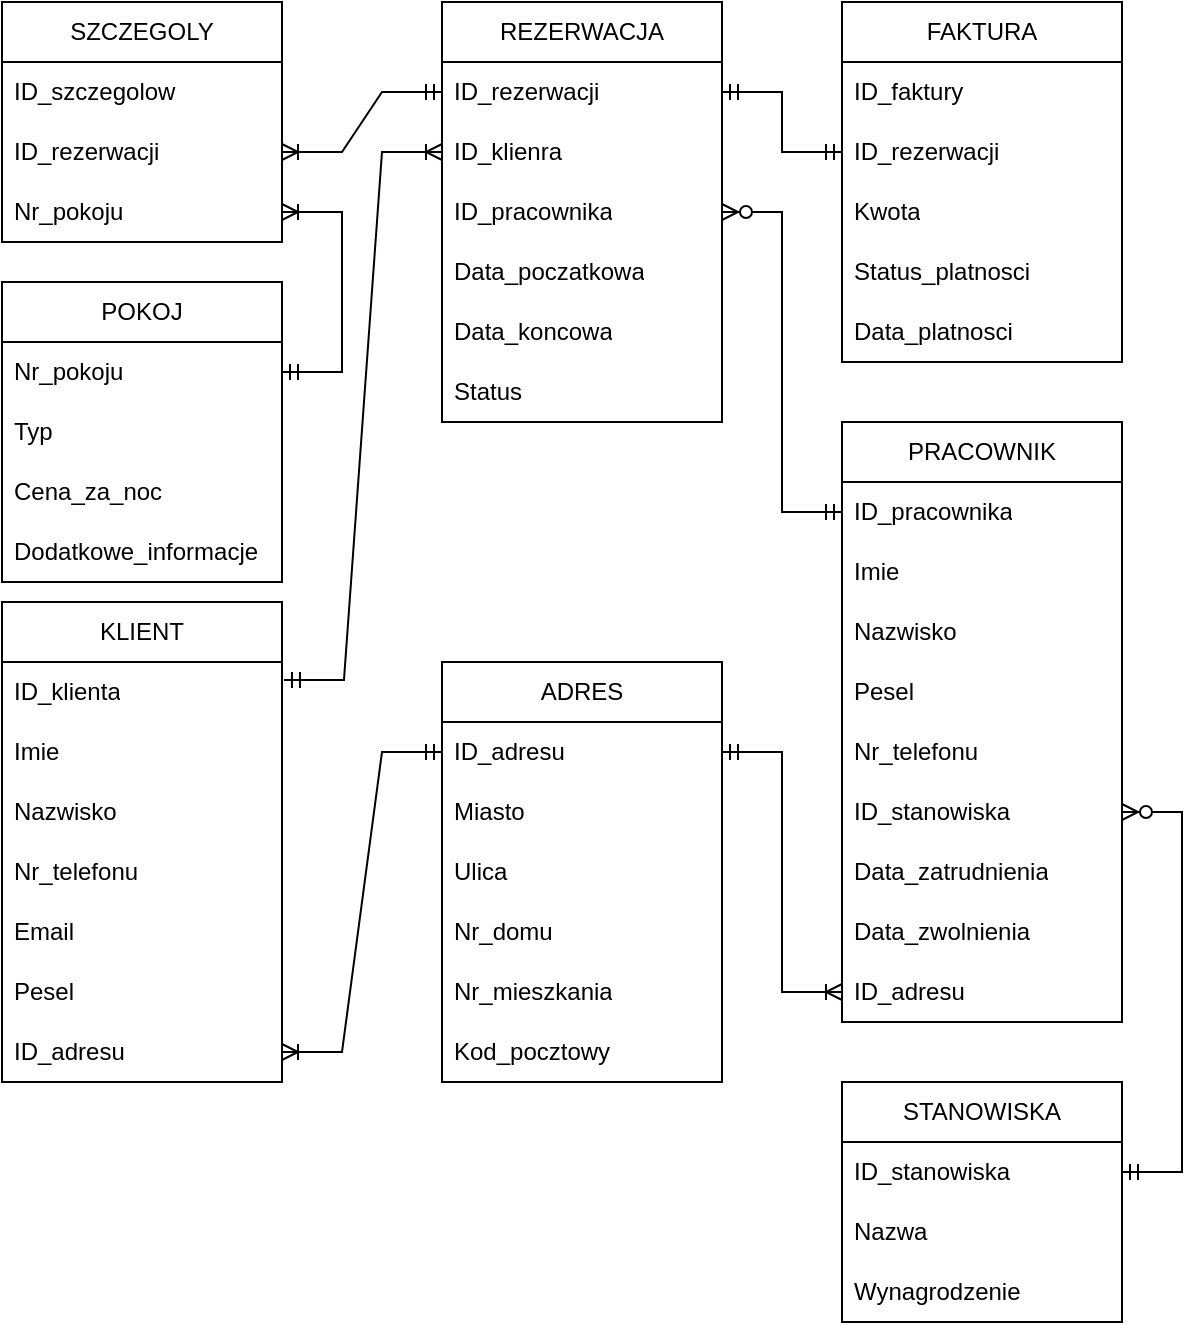 <mxfile version="22.1.18" type="device">
  <diagram id="R2lEEEUBdFMjLlhIrx00" name="Page-1">
    <mxGraphModel dx="2524" dy="746" grid="1" gridSize="10" guides="1" tooltips="1" connect="1" arrows="1" fold="1" page="1" pageScale="1" pageWidth="850" pageHeight="1100" math="0" shadow="0" extFonts="Permanent Marker^https://fonts.googleapis.com/css?family=Permanent+Marker">
      <root>
        <mxCell id="0" />
        <mxCell id="1" parent="0" />
        <mxCell id="WeHdpMZT5rW-bKwTxEje-1" value="KLIENT" style="swimlane;fontStyle=0;childLayout=stackLayout;horizontal=1;startSize=30;horizontalStack=0;resizeParent=1;resizeParentMax=0;resizeLast=0;collapsible=1;marginBottom=0;whiteSpace=wrap;html=1;" vertex="1" parent="1">
          <mxGeometry x="-680" y="320" width="140" height="240" as="geometry" />
        </mxCell>
        <mxCell id="WeHdpMZT5rW-bKwTxEje-2" value="ID_klienta" style="text;strokeColor=none;fillColor=none;align=left;verticalAlign=middle;spacingLeft=4;spacingRight=4;overflow=hidden;points=[[0,0.5],[1,0.5]];portConstraint=eastwest;rotatable=0;whiteSpace=wrap;html=1;" vertex="1" parent="WeHdpMZT5rW-bKwTxEje-1">
          <mxGeometry y="30" width="140" height="30" as="geometry" />
        </mxCell>
        <mxCell id="WeHdpMZT5rW-bKwTxEje-3" value="Imie" style="text;strokeColor=none;fillColor=none;align=left;verticalAlign=middle;spacingLeft=4;spacingRight=4;overflow=hidden;points=[[0,0.5],[1,0.5]];portConstraint=eastwest;rotatable=0;whiteSpace=wrap;html=1;" vertex="1" parent="WeHdpMZT5rW-bKwTxEje-1">
          <mxGeometry y="60" width="140" height="30" as="geometry" />
        </mxCell>
        <mxCell id="WeHdpMZT5rW-bKwTxEje-4" value="Nazwisko" style="text;strokeColor=none;fillColor=none;align=left;verticalAlign=middle;spacingLeft=4;spacingRight=4;overflow=hidden;points=[[0,0.5],[1,0.5]];portConstraint=eastwest;rotatable=0;whiteSpace=wrap;html=1;" vertex="1" parent="WeHdpMZT5rW-bKwTxEje-1">
          <mxGeometry y="90" width="140" height="30" as="geometry" />
        </mxCell>
        <mxCell id="WeHdpMZT5rW-bKwTxEje-5" value="Nr_telefonu" style="text;strokeColor=none;fillColor=none;align=left;verticalAlign=middle;spacingLeft=4;spacingRight=4;overflow=hidden;points=[[0,0.5],[1,0.5]];portConstraint=eastwest;rotatable=0;whiteSpace=wrap;html=1;" vertex="1" parent="WeHdpMZT5rW-bKwTxEje-1">
          <mxGeometry y="120" width="140" height="30" as="geometry" />
        </mxCell>
        <mxCell id="WeHdpMZT5rW-bKwTxEje-6" value="Email" style="text;strokeColor=none;fillColor=none;align=left;verticalAlign=middle;spacingLeft=4;spacingRight=4;overflow=hidden;points=[[0,0.5],[1,0.5]];portConstraint=eastwest;rotatable=0;whiteSpace=wrap;html=1;" vertex="1" parent="WeHdpMZT5rW-bKwTxEje-1">
          <mxGeometry y="150" width="140" height="30" as="geometry" />
        </mxCell>
        <mxCell id="WeHdpMZT5rW-bKwTxEje-7" value="Pesel" style="text;strokeColor=none;fillColor=none;align=left;verticalAlign=middle;spacingLeft=4;spacingRight=4;overflow=hidden;points=[[0,0.5],[1,0.5]];portConstraint=eastwest;rotatable=0;whiteSpace=wrap;html=1;" vertex="1" parent="WeHdpMZT5rW-bKwTxEje-1">
          <mxGeometry y="180" width="140" height="30" as="geometry" />
        </mxCell>
        <mxCell id="WeHdpMZT5rW-bKwTxEje-8" value="ID_adresu" style="text;strokeColor=none;fillColor=none;align=left;verticalAlign=middle;spacingLeft=4;spacingRight=4;overflow=hidden;points=[[0,0.5],[1,0.5]];portConstraint=eastwest;rotatable=0;whiteSpace=wrap;html=1;" vertex="1" parent="WeHdpMZT5rW-bKwTxEje-1">
          <mxGeometry y="210" width="140" height="30" as="geometry" />
        </mxCell>
        <mxCell id="WeHdpMZT5rW-bKwTxEje-9" value="REZERWACJA" style="swimlane;fontStyle=0;childLayout=stackLayout;horizontal=1;startSize=30;horizontalStack=0;resizeParent=1;resizeParentMax=0;resizeLast=0;collapsible=1;marginBottom=0;whiteSpace=wrap;html=1;" vertex="1" parent="1">
          <mxGeometry x="-460" y="20" width="140" height="210" as="geometry" />
        </mxCell>
        <mxCell id="WeHdpMZT5rW-bKwTxEje-10" value="ID_rezerwacji" style="text;strokeColor=none;fillColor=none;align=left;verticalAlign=middle;spacingLeft=4;spacingRight=4;overflow=hidden;points=[[0,0.5],[1,0.5]];portConstraint=eastwest;rotatable=0;whiteSpace=wrap;html=1;" vertex="1" parent="WeHdpMZT5rW-bKwTxEje-9">
          <mxGeometry y="30" width="140" height="30" as="geometry" />
        </mxCell>
        <mxCell id="WeHdpMZT5rW-bKwTxEje-11" value="ID_klienra" style="text;strokeColor=none;fillColor=none;align=left;verticalAlign=middle;spacingLeft=4;spacingRight=4;overflow=hidden;points=[[0,0.5],[1,0.5]];portConstraint=eastwest;rotatable=0;whiteSpace=wrap;html=1;" vertex="1" parent="WeHdpMZT5rW-bKwTxEje-9">
          <mxGeometry y="60" width="140" height="30" as="geometry" />
        </mxCell>
        <mxCell id="WeHdpMZT5rW-bKwTxEje-13" value="ID_pracownika" style="text;strokeColor=none;fillColor=none;align=left;verticalAlign=middle;spacingLeft=4;spacingRight=4;overflow=hidden;points=[[0,0.5],[1,0.5]];portConstraint=eastwest;rotatable=0;whiteSpace=wrap;html=1;" vertex="1" parent="WeHdpMZT5rW-bKwTxEje-9">
          <mxGeometry y="90" width="140" height="30" as="geometry" />
        </mxCell>
        <mxCell id="WeHdpMZT5rW-bKwTxEje-14" value="Data_poczatkowa" style="text;strokeColor=none;fillColor=none;align=left;verticalAlign=middle;spacingLeft=4;spacingRight=4;overflow=hidden;points=[[0,0.5],[1,0.5]];portConstraint=eastwest;rotatable=0;whiteSpace=wrap;html=1;" vertex="1" parent="WeHdpMZT5rW-bKwTxEje-9">
          <mxGeometry y="120" width="140" height="30" as="geometry" />
        </mxCell>
        <mxCell id="WeHdpMZT5rW-bKwTxEje-15" value="Data_koncowa" style="text;strokeColor=none;fillColor=none;align=left;verticalAlign=middle;spacingLeft=4;spacingRight=4;overflow=hidden;points=[[0,0.5],[1,0.5]];portConstraint=eastwest;rotatable=0;whiteSpace=wrap;html=1;" vertex="1" parent="WeHdpMZT5rW-bKwTxEje-9">
          <mxGeometry y="150" width="140" height="30" as="geometry" />
        </mxCell>
        <mxCell id="WeHdpMZT5rW-bKwTxEje-16" value="Status" style="text;strokeColor=none;fillColor=none;align=left;verticalAlign=middle;spacingLeft=4;spacingRight=4;overflow=hidden;points=[[0,0.5],[1,0.5]];portConstraint=eastwest;rotatable=0;whiteSpace=wrap;html=1;" vertex="1" parent="WeHdpMZT5rW-bKwTxEje-9">
          <mxGeometry y="180" width="140" height="30" as="geometry" />
        </mxCell>
        <mxCell id="WeHdpMZT5rW-bKwTxEje-17" value="POKOJ" style="swimlane;fontStyle=0;childLayout=stackLayout;horizontal=1;startSize=30;horizontalStack=0;resizeParent=1;resizeParentMax=0;resizeLast=0;collapsible=1;marginBottom=0;whiteSpace=wrap;html=1;" vertex="1" parent="1">
          <mxGeometry x="-680" y="160" width="140" height="150" as="geometry" />
        </mxCell>
        <mxCell id="WeHdpMZT5rW-bKwTxEje-18" value="Nr_pokoju" style="text;strokeColor=none;fillColor=none;align=left;verticalAlign=middle;spacingLeft=4;spacingRight=4;overflow=hidden;points=[[0,0.5],[1,0.5]];portConstraint=eastwest;rotatable=0;whiteSpace=wrap;html=1;" vertex="1" parent="WeHdpMZT5rW-bKwTxEje-17">
          <mxGeometry y="30" width="140" height="30" as="geometry" />
        </mxCell>
        <mxCell id="WeHdpMZT5rW-bKwTxEje-19" value="Typ" style="text;strokeColor=none;fillColor=none;align=left;verticalAlign=middle;spacingLeft=4;spacingRight=4;overflow=hidden;points=[[0,0.5],[1,0.5]];portConstraint=eastwest;rotatable=0;whiteSpace=wrap;html=1;" vertex="1" parent="WeHdpMZT5rW-bKwTxEje-17">
          <mxGeometry y="60" width="140" height="30" as="geometry" />
        </mxCell>
        <mxCell id="WeHdpMZT5rW-bKwTxEje-20" value="Cena_za_noc" style="text;strokeColor=none;fillColor=none;align=left;verticalAlign=middle;spacingLeft=4;spacingRight=4;overflow=hidden;points=[[0,0.5],[1,0.5]];portConstraint=eastwest;rotatable=0;whiteSpace=wrap;html=1;" vertex="1" parent="WeHdpMZT5rW-bKwTxEje-17">
          <mxGeometry y="90" width="140" height="30" as="geometry" />
        </mxCell>
        <mxCell id="WeHdpMZT5rW-bKwTxEje-21" value="Dodatkowe_informacje" style="text;strokeColor=none;fillColor=none;align=left;verticalAlign=middle;spacingLeft=4;spacingRight=4;overflow=hidden;points=[[0,0.5],[1,0.5]];portConstraint=eastwest;rotatable=0;whiteSpace=wrap;html=1;" vertex="1" parent="WeHdpMZT5rW-bKwTxEje-17">
          <mxGeometry y="120" width="140" height="30" as="geometry" />
        </mxCell>
        <mxCell id="WeHdpMZT5rW-bKwTxEje-25" value="PRACOWNIK" style="swimlane;fontStyle=0;childLayout=stackLayout;horizontal=1;startSize=30;horizontalStack=0;resizeParent=1;resizeParentMax=0;resizeLast=0;collapsible=1;marginBottom=0;whiteSpace=wrap;html=1;" vertex="1" parent="1">
          <mxGeometry x="-260" y="230" width="140" height="300" as="geometry" />
        </mxCell>
        <mxCell id="WeHdpMZT5rW-bKwTxEje-26" value="ID_pracownika" style="text;strokeColor=none;fillColor=none;align=left;verticalAlign=middle;spacingLeft=4;spacingRight=4;overflow=hidden;points=[[0,0.5],[1,0.5]];portConstraint=eastwest;rotatable=0;whiteSpace=wrap;html=1;" vertex="1" parent="WeHdpMZT5rW-bKwTxEje-25">
          <mxGeometry y="30" width="140" height="30" as="geometry" />
        </mxCell>
        <mxCell id="WeHdpMZT5rW-bKwTxEje-27" value="Imie" style="text;strokeColor=none;fillColor=none;align=left;verticalAlign=middle;spacingLeft=4;spacingRight=4;overflow=hidden;points=[[0,0.5],[1,0.5]];portConstraint=eastwest;rotatable=0;whiteSpace=wrap;html=1;" vertex="1" parent="WeHdpMZT5rW-bKwTxEje-25">
          <mxGeometry y="60" width="140" height="30" as="geometry" />
        </mxCell>
        <mxCell id="WeHdpMZT5rW-bKwTxEje-28" value="Nazwisko" style="text;strokeColor=none;fillColor=none;align=left;verticalAlign=middle;spacingLeft=4;spacingRight=4;overflow=hidden;points=[[0,0.5],[1,0.5]];portConstraint=eastwest;rotatable=0;whiteSpace=wrap;html=1;" vertex="1" parent="WeHdpMZT5rW-bKwTxEje-25">
          <mxGeometry y="90" width="140" height="30" as="geometry" />
        </mxCell>
        <mxCell id="WeHdpMZT5rW-bKwTxEje-29" value="Pesel" style="text;strokeColor=none;fillColor=none;align=left;verticalAlign=middle;spacingLeft=4;spacingRight=4;overflow=hidden;points=[[0,0.5],[1,0.5]];portConstraint=eastwest;rotatable=0;whiteSpace=wrap;html=1;" vertex="1" parent="WeHdpMZT5rW-bKwTxEje-25">
          <mxGeometry y="120" width="140" height="30" as="geometry" />
        </mxCell>
        <mxCell id="WeHdpMZT5rW-bKwTxEje-30" value="Nr_telefonu" style="text;strokeColor=none;fillColor=none;align=left;verticalAlign=middle;spacingLeft=4;spacingRight=4;overflow=hidden;points=[[0,0.5],[1,0.5]];portConstraint=eastwest;rotatable=0;whiteSpace=wrap;html=1;" vertex="1" parent="WeHdpMZT5rW-bKwTxEje-25">
          <mxGeometry y="150" width="140" height="30" as="geometry" />
        </mxCell>
        <mxCell id="WeHdpMZT5rW-bKwTxEje-31" value="ID_stanowiska" style="text;strokeColor=none;fillColor=none;align=left;verticalAlign=middle;spacingLeft=4;spacingRight=4;overflow=hidden;points=[[0,0.5],[1,0.5]];portConstraint=eastwest;rotatable=0;whiteSpace=wrap;html=1;" vertex="1" parent="WeHdpMZT5rW-bKwTxEje-25">
          <mxGeometry y="180" width="140" height="30" as="geometry" />
        </mxCell>
        <mxCell id="WeHdpMZT5rW-bKwTxEje-33" value="Data_zatrudnienia" style="text;strokeColor=none;fillColor=none;align=left;verticalAlign=middle;spacingLeft=4;spacingRight=4;overflow=hidden;points=[[0,0.5],[1,0.5]];portConstraint=eastwest;rotatable=0;whiteSpace=wrap;html=1;" vertex="1" parent="WeHdpMZT5rW-bKwTxEje-25">
          <mxGeometry y="210" width="140" height="30" as="geometry" />
        </mxCell>
        <mxCell id="WeHdpMZT5rW-bKwTxEje-34" value="Data_zwolnienia" style="text;strokeColor=none;fillColor=none;align=left;verticalAlign=middle;spacingLeft=4;spacingRight=4;overflow=hidden;points=[[0,0.5],[1,0.5]];portConstraint=eastwest;rotatable=0;whiteSpace=wrap;html=1;" vertex="1" parent="WeHdpMZT5rW-bKwTxEje-25">
          <mxGeometry y="240" width="140" height="30" as="geometry" />
        </mxCell>
        <mxCell id="WeHdpMZT5rW-bKwTxEje-35" value="ID_adresu" style="text;strokeColor=none;fillColor=none;align=left;verticalAlign=middle;spacingLeft=4;spacingRight=4;overflow=hidden;points=[[0,0.5],[1,0.5]];portConstraint=eastwest;rotatable=0;whiteSpace=wrap;html=1;" vertex="1" parent="WeHdpMZT5rW-bKwTxEje-25">
          <mxGeometry y="270" width="140" height="30" as="geometry" />
        </mxCell>
        <mxCell id="WeHdpMZT5rW-bKwTxEje-36" value="FAKTURA" style="swimlane;fontStyle=0;childLayout=stackLayout;horizontal=1;startSize=30;horizontalStack=0;resizeParent=1;resizeParentMax=0;resizeLast=0;collapsible=1;marginBottom=0;whiteSpace=wrap;html=1;" vertex="1" parent="1">
          <mxGeometry x="-260" y="20" width="140" height="180" as="geometry" />
        </mxCell>
        <mxCell id="WeHdpMZT5rW-bKwTxEje-37" value="ID_faktury" style="text;strokeColor=none;fillColor=none;align=left;verticalAlign=middle;spacingLeft=4;spacingRight=4;overflow=hidden;points=[[0,0.5],[1,0.5]];portConstraint=eastwest;rotatable=0;whiteSpace=wrap;html=1;" vertex="1" parent="WeHdpMZT5rW-bKwTxEje-36">
          <mxGeometry y="30" width="140" height="30" as="geometry" />
        </mxCell>
        <mxCell id="WeHdpMZT5rW-bKwTxEje-41" value="ID_rezerwacji" style="text;strokeColor=none;fillColor=none;align=left;verticalAlign=middle;spacingLeft=4;spacingRight=4;overflow=hidden;points=[[0,0.5],[1,0.5]];portConstraint=eastwest;rotatable=0;whiteSpace=wrap;html=1;" vertex="1" parent="WeHdpMZT5rW-bKwTxEje-36">
          <mxGeometry y="60" width="140" height="30" as="geometry" />
        </mxCell>
        <mxCell id="WeHdpMZT5rW-bKwTxEje-38" value="Kwota" style="text;strokeColor=none;fillColor=none;align=left;verticalAlign=middle;spacingLeft=4;spacingRight=4;overflow=hidden;points=[[0,0.5],[1,0.5]];portConstraint=eastwest;rotatable=0;whiteSpace=wrap;html=1;" vertex="1" parent="WeHdpMZT5rW-bKwTxEje-36">
          <mxGeometry y="90" width="140" height="30" as="geometry" />
        </mxCell>
        <mxCell id="WeHdpMZT5rW-bKwTxEje-39" value="Status_platnosci" style="text;strokeColor=none;fillColor=none;align=left;verticalAlign=middle;spacingLeft=4;spacingRight=4;overflow=hidden;points=[[0,0.5],[1,0.5]];portConstraint=eastwest;rotatable=0;whiteSpace=wrap;html=1;" vertex="1" parent="WeHdpMZT5rW-bKwTxEje-36">
          <mxGeometry y="120" width="140" height="30" as="geometry" />
        </mxCell>
        <mxCell id="WeHdpMZT5rW-bKwTxEje-40" value="Data_platnosci" style="text;strokeColor=none;fillColor=none;align=left;verticalAlign=middle;spacingLeft=4;spacingRight=4;overflow=hidden;points=[[0,0.5],[1,0.5]];portConstraint=eastwest;rotatable=0;whiteSpace=wrap;html=1;" vertex="1" parent="WeHdpMZT5rW-bKwTxEje-36">
          <mxGeometry y="150" width="140" height="30" as="geometry" />
        </mxCell>
        <mxCell id="WeHdpMZT5rW-bKwTxEje-42" value="ADRES" style="swimlane;fontStyle=0;childLayout=stackLayout;horizontal=1;startSize=30;horizontalStack=0;resizeParent=1;resizeParentMax=0;resizeLast=0;collapsible=1;marginBottom=0;whiteSpace=wrap;html=1;" vertex="1" parent="1">
          <mxGeometry x="-460" y="350" width="140" height="210" as="geometry" />
        </mxCell>
        <mxCell id="WeHdpMZT5rW-bKwTxEje-43" value="ID_adresu" style="text;strokeColor=none;fillColor=none;align=left;verticalAlign=middle;spacingLeft=4;spacingRight=4;overflow=hidden;points=[[0,0.5],[1,0.5]];portConstraint=eastwest;rotatable=0;whiteSpace=wrap;html=1;" vertex="1" parent="WeHdpMZT5rW-bKwTxEje-42">
          <mxGeometry y="30" width="140" height="30" as="geometry" />
        </mxCell>
        <mxCell id="WeHdpMZT5rW-bKwTxEje-44" value="Miasto" style="text;strokeColor=none;fillColor=none;align=left;verticalAlign=middle;spacingLeft=4;spacingRight=4;overflow=hidden;points=[[0,0.5],[1,0.5]];portConstraint=eastwest;rotatable=0;whiteSpace=wrap;html=1;" vertex="1" parent="WeHdpMZT5rW-bKwTxEje-42">
          <mxGeometry y="60" width="140" height="30" as="geometry" />
        </mxCell>
        <mxCell id="WeHdpMZT5rW-bKwTxEje-45" value="Ulica" style="text;strokeColor=none;fillColor=none;align=left;verticalAlign=middle;spacingLeft=4;spacingRight=4;overflow=hidden;points=[[0,0.5],[1,0.5]];portConstraint=eastwest;rotatable=0;whiteSpace=wrap;html=1;" vertex="1" parent="WeHdpMZT5rW-bKwTxEje-42">
          <mxGeometry y="90" width="140" height="30" as="geometry" />
        </mxCell>
        <mxCell id="WeHdpMZT5rW-bKwTxEje-46" value="Nr_domu" style="text;strokeColor=none;fillColor=none;align=left;verticalAlign=middle;spacingLeft=4;spacingRight=4;overflow=hidden;points=[[0,0.5],[1,0.5]];portConstraint=eastwest;rotatable=0;whiteSpace=wrap;html=1;" vertex="1" parent="WeHdpMZT5rW-bKwTxEje-42">
          <mxGeometry y="120" width="140" height="30" as="geometry" />
        </mxCell>
        <mxCell id="WeHdpMZT5rW-bKwTxEje-47" value="Nr_mieszkania" style="text;strokeColor=none;fillColor=none;align=left;verticalAlign=middle;spacingLeft=4;spacingRight=4;overflow=hidden;points=[[0,0.5],[1,0.5]];portConstraint=eastwest;rotatable=0;whiteSpace=wrap;html=1;" vertex="1" parent="WeHdpMZT5rW-bKwTxEje-42">
          <mxGeometry y="150" width="140" height="30" as="geometry" />
        </mxCell>
        <mxCell id="WeHdpMZT5rW-bKwTxEje-48" value="Kod_pocztowy" style="text;strokeColor=none;fillColor=none;align=left;verticalAlign=middle;spacingLeft=4;spacingRight=4;overflow=hidden;points=[[0,0.5],[1,0.5]];portConstraint=eastwest;rotatable=0;whiteSpace=wrap;html=1;" vertex="1" parent="WeHdpMZT5rW-bKwTxEje-42">
          <mxGeometry y="180" width="140" height="30" as="geometry" />
        </mxCell>
        <mxCell id="WeHdpMZT5rW-bKwTxEje-51" value="SZCZEGOLY" style="swimlane;fontStyle=0;childLayout=stackLayout;horizontal=1;startSize=30;horizontalStack=0;resizeParent=1;resizeParentMax=0;resizeLast=0;collapsible=1;marginBottom=0;whiteSpace=wrap;html=1;" vertex="1" parent="1">
          <mxGeometry x="-680" y="20" width="140" height="120" as="geometry" />
        </mxCell>
        <mxCell id="WeHdpMZT5rW-bKwTxEje-52" value="ID_szczegolow" style="text;strokeColor=none;fillColor=none;align=left;verticalAlign=middle;spacingLeft=4;spacingRight=4;overflow=hidden;points=[[0,0.5],[1,0.5]];portConstraint=eastwest;rotatable=0;whiteSpace=wrap;html=1;" vertex="1" parent="WeHdpMZT5rW-bKwTxEje-51">
          <mxGeometry y="30" width="140" height="30" as="geometry" />
        </mxCell>
        <mxCell id="WeHdpMZT5rW-bKwTxEje-53" value="ID_rezerwacji" style="text;strokeColor=none;fillColor=none;align=left;verticalAlign=middle;spacingLeft=4;spacingRight=4;overflow=hidden;points=[[0,0.5],[1,0.5]];portConstraint=eastwest;rotatable=0;whiteSpace=wrap;html=1;" vertex="1" parent="WeHdpMZT5rW-bKwTxEje-51">
          <mxGeometry y="60" width="140" height="30" as="geometry" />
        </mxCell>
        <mxCell id="WeHdpMZT5rW-bKwTxEje-54" value="Nr_pokoju" style="text;strokeColor=none;fillColor=none;align=left;verticalAlign=middle;spacingLeft=4;spacingRight=4;overflow=hidden;points=[[0,0.5],[1,0.5]];portConstraint=eastwest;rotatable=0;whiteSpace=wrap;html=1;" vertex="1" parent="WeHdpMZT5rW-bKwTxEje-51">
          <mxGeometry y="90" width="140" height="30" as="geometry" />
        </mxCell>
        <mxCell id="WeHdpMZT5rW-bKwTxEje-66" value="" style="edgeStyle=entityRelationEdgeStyle;fontSize=12;html=1;endArrow=ERmandOne;startArrow=ERmandOne;rounded=0;exitX=1;exitY=0.5;exitDx=0;exitDy=0;" edge="1" parent="1" source="WeHdpMZT5rW-bKwTxEje-10" target="WeHdpMZT5rW-bKwTxEje-41">
          <mxGeometry width="100" height="100" relative="1" as="geometry">
            <mxPoint x="-510" y="400" as="sourcePoint" />
            <mxPoint x="-410" y="300" as="targetPoint" />
          </mxGeometry>
        </mxCell>
        <mxCell id="WeHdpMZT5rW-bKwTxEje-68" value="" style="edgeStyle=entityRelationEdgeStyle;fontSize=12;html=1;endArrow=ERoneToMany;startArrow=ERmandOne;rounded=0;exitX=1.007;exitY=0.3;exitDx=0;exitDy=0;exitPerimeter=0;" edge="1" parent="1" source="WeHdpMZT5rW-bKwTxEje-2" target="WeHdpMZT5rW-bKwTxEje-11">
          <mxGeometry width="100" height="100" relative="1" as="geometry">
            <mxPoint x="-510" y="400" as="sourcePoint" />
            <mxPoint x="-410" y="300" as="targetPoint" />
          </mxGeometry>
        </mxCell>
        <mxCell id="WeHdpMZT5rW-bKwTxEje-71" value="" style="edgeStyle=entityRelationEdgeStyle;fontSize=12;html=1;endArrow=ERoneToMany;startArrow=ERmandOne;rounded=0;exitX=1;exitY=0.5;exitDx=0;exitDy=0;" edge="1" parent="1" source="WeHdpMZT5rW-bKwTxEje-43" target="WeHdpMZT5rW-bKwTxEje-35">
          <mxGeometry width="100" height="100" relative="1" as="geometry">
            <mxPoint x="-660" y="335" as="sourcePoint" />
            <mxPoint x="-660" y="255" as="targetPoint" />
          </mxGeometry>
        </mxCell>
        <mxCell id="WeHdpMZT5rW-bKwTxEje-72" value="" style="edgeStyle=entityRelationEdgeStyle;fontSize=12;html=1;endArrow=ERoneToMany;startArrow=ERmandOne;rounded=0;" edge="1" parent="1" source="WeHdpMZT5rW-bKwTxEje-10" target="WeHdpMZT5rW-bKwTxEje-53">
          <mxGeometry width="100" height="100" relative="1" as="geometry">
            <mxPoint x="-470" y="60" as="sourcePoint" />
            <mxPoint x="-410" y="300" as="targetPoint" />
          </mxGeometry>
        </mxCell>
        <mxCell id="WeHdpMZT5rW-bKwTxEje-74" value="" style="edgeStyle=entityRelationEdgeStyle;fontSize=12;html=1;endArrow=ERoneToMany;startArrow=ERmandOne;rounded=0;" edge="1" parent="1" source="WeHdpMZT5rW-bKwTxEje-43" target="WeHdpMZT5rW-bKwTxEje-8">
          <mxGeometry width="100" height="100" relative="1" as="geometry">
            <mxPoint x="-810" y="330" as="sourcePoint" />
            <mxPoint x="-790" y="270" as="targetPoint" />
            <Array as="points">
              <mxPoint x="-820" y="320" />
            </Array>
          </mxGeometry>
        </mxCell>
        <mxCell id="WeHdpMZT5rW-bKwTxEje-75" value="" style="edgeStyle=entityRelationEdgeStyle;fontSize=12;html=1;endArrow=ERzeroToMany;startArrow=ERmandOne;rounded=0;" edge="1" parent="1" source="WeHdpMZT5rW-bKwTxEje-26" target="WeHdpMZT5rW-bKwTxEje-13">
          <mxGeometry width="100" height="100" relative="1" as="geometry">
            <mxPoint x="-510" y="400" as="sourcePoint" />
            <mxPoint x="-410" y="300" as="targetPoint" />
          </mxGeometry>
        </mxCell>
        <mxCell id="WeHdpMZT5rW-bKwTxEje-79" value="" style="edgeStyle=entityRelationEdgeStyle;fontSize=12;html=1;endArrow=ERoneToMany;startArrow=ERmandOne;rounded=0;exitX=1;exitY=0.5;exitDx=0;exitDy=0;" edge="1" parent="1" source="WeHdpMZT5rW-bKwTxEje-18" target="WeHdpMZT5rW-bKwTxEje-54">
          <mxGeometry width="100" height="100" relative="1" as="geometry">
            <mxPoint x="-740" y="260" as="sourcePoint" />
            <mxPoint x="-810" y="160" as="targetPoint" />
            <Array as="points">
              <mxPoint x="-830" y="215" />
              <mxPoint x="-840" y="215" />
            </Array>
          </mxGeometry>
        </mxCell>
        <mxCell id="WeHdpMZT5rW-bKwTxEje-81" value="STANOWISKA" style="swimlane;fontStyle=0;childLayout=stackLayout;horizontal=1;startSize=30;horizontalStack=0;resizeParent=1;resizeParentMax=0;resizeLast=0;collapsible=1;marginBottom=0;whiteSpace=wrap;html=1;" vertex="1" parent="1">
          <mxGeometry x="-260" y="560" width="140" height="120" as="geometry" />
        </mxCell>
        <mxCell id="WeHdpMZT5rW-bKwTxEje-82" value="ID_stanowiska" style="text;strokeColor=none;fillColor=none;align=left;verticalAlign=middle;spacingLeft=4;spacingRight=4;overflow=hidden;points=[[0,0.5],[1,0.5]];portConstraint=eastwest;rotatable=0;whiteSpace=wrap;html=1;" vertex="1" parent="WeHdpMZT5rW-bKwTxEje-81">
          <mxGeometry y="30" width="140" height="30" as="geometry" />
        </mxCell>
        <mxCell id="WeHdpMZT5rW-bKwTxEje-83" value="Nazwa" style="text;strokeColor=none;fillColor=none;align=left;verticalAlign=middle;spacingLeft=4;spacingRight=4;overflow=hidden;points=[[0,0.5],[1,0.5]];portConstraint=eastwest;rotatable=0;whiteSpace=wrap;html=1;" vertex="1" parent="WeHdpMZT5rW-bKwTxEje-81">
          <mxGeometry y="60" width="140" height="30" as="geometry" />
        </mxCell>
        <mxCell id="WeHdpMZT5rW-bKwTxEje-84" value="Wynagrodzenie" style="text;strokeColor=none;fillColor=none;align=left;verticalAlign=middle;spacingLeft=4;spacingRight=4;overflow=hidden;points=[[0,0.5],[1,0.5]];portConstraint=eastwest;rotatable=0;whiteSpace=wrap;html=1;" vertex="1" parent="WeHdpMZT5rW-bKwTxEje-81">
          <mxGeometry y="90" width="140" height="30" as="geometry" />
        </mxCell>
        <mxCell id="WeHdpMZT5rW-bKwTxEje-87" value="" style="edgeStyle=entityRelationEdgeStyle;fontSize=12;html=1;endArrow=ERzeroToMany;startArrow=ERmandOne;rounded=0;entryX=1;entryY=0.5;entryDx=0;entryDy=0;exitX=1;exitY=0.5;exitDx=0;exitDy=0;" edge="1" parent="1" source="WeHdpMZT5rW-bKwTxEje-82" target="WeHdpMZT5rW-bKwTxEje-31">
          <mxGeometry width="100" height="100" relative="1" as="geometry">
            <mxPoint x="-50" y="500" as="sourcePoint" />
            <mxPoint x="-90" y="300" as="targetPoint" />
          </mxGeometry>
        </mxCell>
      </root>
    </mxGraphModel>
  </diagram>
</mxfile>
